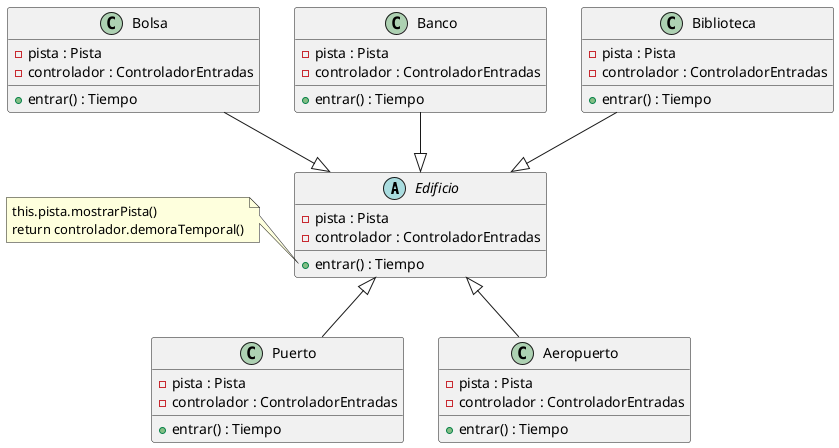@startuml

abstract Edificio{
    - pista : Pista
    - controlador : ControladorEntradas
    + entrar() : Tiempo
}

class Bolsa{
    - pista : Pista
    - controlador : ControladorEntradas
    + entrar() : Tiempo
}

class Banco{
    - pista : Pista
    - controlador : ControladorEntradas
    + entrar() : Tiempo
}

class Biblioteca{
    - pista : Pista
    - controlador : ControladorEntradas
    + entrar() : Tiempo
}

class Puerto{
    - pista : Pista
    - controlador : ControladorEntradas
    + entrar() : Tiempo
}

class Aeropuerto{
    - pista : Pista
    - controlador : ControladorEntradas
    + entrar() : Tiempo
}

note left of Edificio::entrar
    this.pista.mostrarPista()
    return controlador.demoraTemporal()
end note

Bolsa --|> Edificio
Banco --|> Edificio
Biblioteca  --|> Edificio
Edificio <|-- Puerto
Edificio <|-- Aeropuerto

@enduml